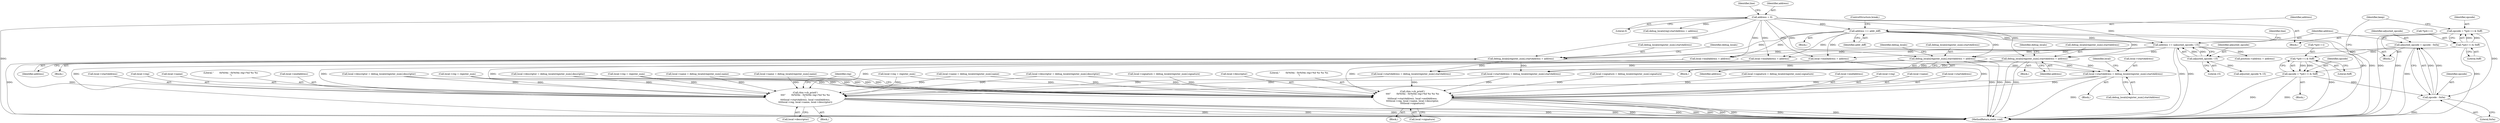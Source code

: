 digraph "0_radare2_ad55822430a03fe075221b543efb434567e9e431@array" {
"1000533" [label="(Call,local->startAddress = debug_locals[register_num].startAddress)"];
"1000587" [label="(Call,debug_locals[register_num].startAddress = address)"];
"1000199" [label="(Call,address = 0)"];
"1000429" [label="(Call,address += addr_diff)"];
"1000943" [label="(Call,address += (adjusted_opcode / 15))"];
"1000945" [label="(Call,adjusted_opcode / 15)"];
"1000938" [label="(Call,adjusted_opcode = opcode - 0x0a)"];
"1000940" [label="(Call,opcode - 0x0a)"];
"1000399" [label="(Call,opcode = *(p4++) & 0xff)"];
"1000401" [label="(Call,*(p4++) & 0xff)"];
"1000989" [label="(Call,opcode = *(p4++) & 0xff)"];
"1000991" [label="(Call,*(p4++) & 0xff)"];
"1000763" [label="(Call,debug_locals[register_num].startAddress = address)"];
"1000902" [label="(Call,debug_locals[register_num].startAddress = address)"];
"1001071" [label="(Call,rbin->cb_printf (\n\t\t\t\t\"        0x%04x - 0x%04x reg=%d %s %s %s\n\",\n\t\t\t\tlocal->startAddress, local->endAddress,\n\t\t\t\tlocal->reg, local->name, local->descriptor,\n\t\t\t\tlocal->signature))"];
"1001093" [label="(Call,rbin->cb_printf (\n\t\t\t\t\"        0x%04x - 0x%04x reg=%d %s %s\n\",\n\t\t\t\tlocal->startAddress, local->endAddress,\n\t\t\t\tlocal->reg, local->name, local->descriptor))"];
"1000204" [label="(Identifier,line)"];
"1000400" [label="(Identifier,opcode)"];
"1000544" [label="(Identifier,local)"];
"1000597" [label="(Identifier,debug_locals)"];
"1001101" [label="(Call,local->reg)"];
"1000399" [label="(Call,opcode = *(p4++) & 0xff)"];
"1001070" [label="(Block,)"];
"1001079" [label="(Call,local->reg)"];
"1000201" [label="(Literal,0)"];
"1001082" [label="(Call,local->name)"];
"1000405" [label="(Literal,0xff)"];
"1000432" [label="(ControlStructure,break;)"];
"1001104" [label="(Call,local->name)"];
"1001112" [label="(Identifier,reg)"];
"1001073" [label="(Call,local->startAddress)"];
"1001088" [label="(Call,local->signature)"];
"1001185" [label="(MethodReturn,static void)"];
"1000691" [label="(Call,local->name = debug_locals[register_num].name)"];
"1000901" [label="(Block,)"];
"1000199" [label="(Call,address = 0)"];
"1000700" [label="(Call,local->descriptor = debug_locals[register_num].descriptor)"];
"1000991" [label="(Call,*(p4++) & 0xff)"];
"1000732" [label="(Call,local->reg = register_num)"];
"1001094" [label="(Literal,\"        0x%04x - 0x%04x reg=%d %s %s\n\")"];
"1000769" [label="(Identifier,address)"];
"1000524" [label="(Call,local->descriptor = debug_locals[register_num].descriptor)"];
"1000912" [label="(Identifier,debug_locals)"];
"1000938" [label="(Call,adjusted_opcode = opcode - 0x0a)"];
"1000542" [label="(Call,local->signature = debug_locals[register_num].signature)"];
"1001107" [label="(Call,local->descriptor)"];
"1000939" [label="(Identifier,adjusted_opcode)"];
"1000829" [label="(Call,local->descriptor = debug_locals[register_num].descriptor)"];
"1000429" [label="(Call,address += addr_diff)"];
"1000975" [label="(Call,position->address = address)"];
"1000537" [label="(Call,debug_locals[register_num].startAddress)"];
"1000943" [label="(Call,address += (adjusted_opcode / 15))"];
"1000418" [label="(Block,)"];
"1000500" [label="(Block,)"];
"1000588" [label="(Call,debug_locals[register_num].startAddress)"];
"1001098" [label="(Call,local->endAddress)"];
"1000382" [label="(Call,debug_locals[reg].startAddress = address)"];
"1000764" [label="(Call,debug_locals[register_num].startAddress)"];
"1001085" [label="(Call,local->descriptor)"];
"1000866" [label="(Call,local->endAddress = address)"];
"1000946" [label="(Identifier,adjusted_opcode)"];
"1000945" [label="(Call,adjusted_opcode / 15)"];
"1001072" [label="(Literal,\"        0x%04x - 0x%04x reg=%d %s %s %s\n\")"];
"1000561" [label="(Call,local->endAddress = address)"];
"1000847" [label="(Call,local->signature = debug_locals[register_num].signature)"];
"1000903" [label="(Call,debug_locals[register_num].startAddress)"];
"1000737" [label="(Call,local->endAddress = address)"];
"1000718" [label="(Call,local->signature = debug_locals[register_num].signature)"];
"1001092" [label="(Block,)"];
"1000709" [label="(Call,local->startAddress = debug_locals[register_num].startAddress)"];
"1000995" [label="(Literal,0xff)"];
"1000902" [label="(Call,debug_locals[register_num].startAddress = address)"];
"1000200" [label="(Identifier,address)"];
"1000942" [label="(Literal,0x0a)"];
"1000534" [label="(Call,local->startAddress)"];
"1000447" [label="(Block,)"];
"1000949" [label="(Identifier,line)"];
"1000773" [label="(Identifier,debug_locals)"];
"1000587" [label="(Call,debug_locals[register_num].startAddress = address)"];
"1000936" [label="(Block,)"];
"1000431" [label="(Identifier,addr_diff)"];
"1000407" [label="(Identifier,keep)"];
"1001071" [label="(Call,rbin->cb_printf (\n\t\t\t\t\"        0x%04x - 0x%04x reg=%d %s %s %s\n\",\n\t\t\t\tlocal->startAddress, local->endAddress,\n\t\t\t\tlocal->reg, local->name, local->descriptor,\n\t\t\t\tlocal->signature))"];
"1000989" [label="(Call,opcode = *(p4++) & 0xff)"];
"1000990" [label="(Identifier,opcode)"];
"1000122" [label="(Block,)"];
"1000401" [label="(Call,*(p4++) & 0xff)"];
"1000940" [label="(Call,opcode - 0x0a)"];
"1000992" [label="(Call,*(p4++))"];
"1000610" [label="(Block,)"];
"1000908" [label="(Identifier,address)"];
"1000861" [label="(Call,local->reg = register_num)"];
"1000941" [label="(Identifier,opcode)"];
"1000408" [label="(Block,)"];
"1000944" [label="(Identifier,address)"];
"1000402" [label="(Call,*(p4++))"];
"1000947" [label="(Literal,15)"];
"1000515" [label="(Call,local->name = debug_locals[register_num].name)"];
"1000593" [label="(Identifier,address)"];
"1001095" [label="(Call,local->startAddress)"];
"1000763" [label="(Call,debug_locals[register_num].startAddress = address)"];
"1001076" [label="(Call,local->endAddress)"];
"1000556" [label="(Call,local->reg = register_num)"];
"1000430" [label="(Identifier,address)"];
"1000820" [label="(Call,local->name = debug_locals[register_num].name)"];
"1000838" [label="(Call,local->startAddress = debug_locals[register_num].startAddress)"];
"1001093" [label="(Call,rbin->cb_printf (\n\t\t\t\t\"        0x%04x - 0x%04x reg=%d %s %s\n\",\n\t\t\t\tlocal->startAddress, local->endAddress,\n\t\t\t\tlocal->reg, local->name, local->descriptor))"];
"1000953" [label="(Call,adjusted_opcode % 15)"];
"1000533" [label="(Call,local->startAddress = debug_locals[register_num].startAddress)"];
"1000533" -> "1000500"  [label="AST: "];
"1000533" -> "1000537"  [label="CFG: "];
"1000534" -> "1000533"  [label="AST: "];
"1000537" -> "1000533"  [label="AST: "];
"1000544" -> "1000533"  [label="CFG: "];
"1000533" -> "1001185"  [label="DDG: "];
"1000587" -> "1000533"  [label="DDG: "];
"1000763" -> "1000533"  [label="DDG: "];
"1000902" -> "1000533"  [label="DDG: "];
"1000533" -> "1001071"  [label="DDG: "];
"1000533" -> "1001093"  [label="DDG: "];
"1000587" -> "1000447"  [label="AST: "];
"1000587" -> "1000593"  [label="CFG: "];
"1000588" -> "1000587"  [label="AST: "];
"1000593" -> "1000587"  [label="AST: "];
"1000597" -> "1000587"  [label="CFG: "];
"1000587" -> "1001185"  [label="DDG: "];
"1000587" -> "1001185"  [label="DDG: "];
"1000199" -> "1000587"  [label="DDG: "];
"1000429" -> "1000587"  [label="DDG: "];
"1000943" -> "1000587"  [label="DDG: "];
"1000587" -> "1000709"  [label="DDG: "];
"1000587" -> "1000838"  [label="DDG: "];
"1000199" -> "1000122"  [label="AST: "];
"1000199" -> "1000201"  [label="CFG: "];
"1000200" -> "1000199"  [label="AST: "];
"1000201" -> "1000199"  [label="AST: "];
"1000204" -> "1000199"  [label="CFG: "];
"1000199" -> "1001185"  [label="DDG: "];
"1000199" -> "1000382"  [label="DDG: "];
"1000199" -> "1000429"  [label="DDG: "];
"1000199" -> "1000561"  [label="DDG: "];
"1000199" -> "1000737"  [label="DDG: "];
"1000199" -> "1000763"  [label="DDG: "];
"1000199" -> "1000866"  [label="DDG: "];
"1000199" -> "1000902"  [label="DDG: "];
"1000199" -> "1000943"  [label="DDG: "];
"1000429" -> "1000418"  [label="AST: "];
"1000429" -> "1000431"  [label="CFG: "];
"1000430" -> "1000429"  [label="AST: "];
"1000431" -> "1000429"  [label="AST: "];
"1000432" -> "1000429"  [label="CFG: "];
"1000429" -> "1001185"  [label="DDG: "];
"1000429" -> "1001185"  [label="DDG: "];
"1000943" -> "1000429"  [label="DDG: "];
"1000429" -> "1000561"  [label="DDG: "];
"1000429" -> "1000737"  [label="DDG: "];
"1000429" -> "1000763"  [label="DDG: "];
"1000429" -> "1000866"  [label="DDG: "];
"1000429" -> "1000902"  [label="DDG: "];
"1000429" -> "1000943"  [label="DDG: "];
"1000943" -> "1000936"  [label="AST: "];
"1000943" -> "1000945"  [label="CFG: "];
"1000944" -> "1000943"  [label="AST: "];
"1000945" -> "1000943"  [label="AST: "];
"1000949" -> "1000943"  [label="CFG: "];
"1000943" -> "1001185"  [label="DDG: "];
"1000943" -> "1001185"  [label="DDG: "];
"1000943" -> "1000561"  [label="DDG: "];
"1000943" -> "1000737"  [label="DDG: "];
"1000943" -> "1000763"  [label="DDG: "];
"1000943" -> "1000866"  [label="DDG: "];
"1000943" -> "1000902"  [label="DDG: "];
"1000945" -> "1000943"  [label="DDG: "];
"1000945" -> "1000943"  [label="DDG: "];
"1000943" -> "1000975"  [label="DDG: "];
"1000945" -> "1000947"  [label="CFG: "];
"1000946" -> "1000945"  [label="AST: "];
"1000947" -> "1000945"  [label="AST: "];
"1000938" -> "1000945"  [label="DDG: "];
"1000945" -> "1000953"  [label="DDG: "];
"1000938" -> "1000936"  [label="AST: "];
"1000938" -> "1000940"  [label="CFG: "];
"1000939" -> "1000938"  [label="AST: "];
"1000940" -> "1000938"  [label="AST: "];
"1000944" -> "1000938"  [label="CFG: "];
"1000938" -> "1001185"  [label="DDG: "];
"1000940" -> "1000938"  [label="DDG: "];
"1000940" -> "1000938"  [label="DDG: "];
"1000940" -> "1000942"  [label="CFG: "];
"1000941" -> "1000940"  [label="AST: "];
"1000942" -> "1000940"  [label="AST: "];
"1000940" -> "1001185"  [label="DDG: "];
"1000399" -> "1000940"  [label="DDG: "];
"1000989" -> "1000940"  [label="DDG: "];
"1000399" -> "1000122"  [label="AST: "];
"1000399" -> "1000401"  [label="CFG: "];
"1000400" -> "1000399"  [label="AST: "];
"1000401" -> "1000399"  [label="AST: "];
"1000407" -> "1000399"  [label="CFG: "];
"1000399" -> "1001185"  [label="DDG: "];
"1000399" -> "1001185"  [label="DDG: "];
"1000401" -> "1000399"  [label="DDG: "];
"1000401" -> "1000399"  [label="DDG: "];
"1000401" -> "1000405"  [label="CFG: "];
"1000402" -> "1000401"  [label="AST: "];
"1000405" -> "1000401"  [label="AST: "];
"1000401" -> "1001185"  [label="DDG: "];
"1000401" -> "1000991"  [label="DDG: "];
"1000989" -> "1000408"  [label="AST: "];
"1000989" -> "1000991"  [label="CFG: "];
"1000990" -> "1000989"  [label="AST: "];
"1000991" -> "1000989"  [label="AST: "];
"1000407" -> "1000989"  [label="CFG: "];
"1000989" -> "1001185"  [label="DDG: "];
"1000989" -> "1001185"  [label="DDG: "];
"1000991" -> "1000989"  [label="DDG: "];
"1000991" -> "1000989"  [label="DDG: "];
"1000991" -> "1000995"  [label="CFG: "];
"1000992" -> "1000991"  [label="AST: "];
"1000995" -> "1000991"  [label="AST: "];
"1000991" -> "1001185"  [label="DDG: "];
"1000763" -> "1000610"  [label="AST: "];
"1000763" -> "1000769"  [label="CFG: "];
"1000764" -> "1000763"  [label="AST: "];
"1000769" -> "1000763"  [label="AST: "];
"1000773" -> "1000763"  [label="CFG: "];
"1000763" -> "1001185"  [label="DDG: "];
"1000763" -> "1001185"  [label="DDG: "];
"1000763" -> "1000709"  [label="DDG: "];
"1000763" -> "1000838"  [label="DDG: "];
"1000902" -> "1000901"  [label="AST: "];
"1000902" -> "1000908"  [label="CFG: "];
"1000903" -> "1000902"  [label="AST: "];
"1000908" -> "1000902"  [label="AST: "];
"1000912" -> "1000902"  [label="CFG: "];
"1000902" -> "1001185"  [label="DDG: "];
"1000902" -> "1001185"  [label="DDG: "];
"1000902" -> "1000709"  [label="DDG: "];
"1000902" -> "1000838"  [label="DDG: "];
"1001071" -> "1001070"  [label="AST: "];
"1001071" -> "1001088"  [label="CFG: "];
"1001072" -> "1001071"  [label="AST: "];
"1001073" -> "1001071"  [label="AST: "];
"1001076" -> "1001071"  [label="AST: "];
"1001079" -> "1001071"  [label="AST: "];
"1001082" -> "1001071"  [label="AST: "];
"1001085" -> "1001071"  [label="AST: "];
"1001088" -> "1001071"  [label="AST: "];
"1001112" -> "1001071"  [label="CFG: "];
"1001071" -> "1001185"  [label="DDG: "];
"1001071" -> "1001185"  [label="DDG: "];
"1001071" -> "1001185"  [label="DDG: "];
"1001071" -> "1001185"  [label="DDG: "];
"1001071" -> "1001185"  [label="DDG: "];
"1001071" -> "1001185"  [label="DDG: "];
"1001071" -> "1001185"  [label="DDG: "];
"1000709" -> "1001071"  [label="DDG: "];
"1000838" -> "1001071"  [label="DDG: "];
"1000866" -> "1001071"  [label="DDG: "];
"1000561" -> "1001071"  [label="DDG: "];
"1000737" -> "1001071"  [label="DDG: "];
"1000556" -> "1001071"  [label="DDG: "];
"1000861" -> "1001071"  [label="DDG: "];
"1000732" -> "1001071"  [label="DDG: "];
"1000515" -> "1001071"  [label="DDG: "];
"1000691" -> "1001071"  [label="DDG: "];
"1000820" -> "1001071"  [label="DDG: "];
"1000524" -> "1001071"  [label="DDG: "];
"1000829" -> "1001071"  [label="DDG: "];
"1000700" -> "1001071"  [label="DDG: "];
"1000718" -> "1001071"  [label="DDG: "];
"1000542" -> "1001071"  [label="DDG: "];
"1000847" -> "1001071"  [label="DDG: "];
"1001093" -> "1001092"  [label="AST: "];
"1001093" -> "1001107"  [label="CFG: "];
"1001094" -> "1001093"  [label="AST: "];
"1001095" -> "1001093"  [label="AST: "];
"1001098" -> "1001093"  [label="AST: "];
"1001101" -> "1001093"  [label="AST: "];
"1001104" -> "1001093"  [label="AST: "];
"1001107" -> "1001093"  [label="AST: "];
"1001112" -> "1001093"  [label="CFG: "];
"1001093" -> "1001185"  [label="DDG: "];
"1001093" -> "1001185"  [label="DDG: "];
"1001093" -> "1001185"  [label="DDG: "];
"1001093" -> "1001185"  [label="DDG: "];
"1001093" -> "1001185"  [label="DDG: "];
"1001093" -> "1001185"  [label="DDG: "];
"1000709" -> "1001093"  [label="DDG: "];
"1000838" -> "1001093"  [label="DDG: "];
"1000866" -> "1001093"  [label="DDG: "];
"1000561" -> "1001093"  [label="DDG: "];
"1000737" -> "1001093"  [label="DDG: "];
"1000556" -> "1001093"  [label="DDG: "];
"1000861" -> "1001093"  [label="DDG: "];
"1000732" -> "1001093"  [label="DDG: "];
"1000515" -> "1001093"  [label="DDG: "];
"1000691" -> "1001093"  [label="DDG: "];
"1000820" -> "1001093"  [label="DDG: "];
"1000524" -> "1001093"  [label="DDG: "];
"1000829" -> "1001093"  [label="DDG: "];
"1000700" -> "1001093"  [label="DDG: "];
}
